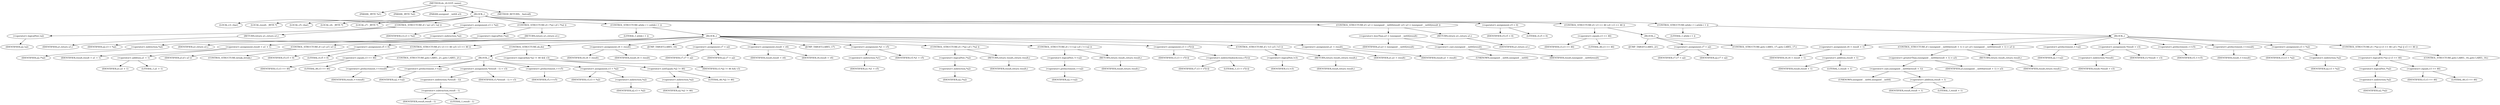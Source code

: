 digraph do_rfc1035_name {  
"1000106" [label = "(METHOD,do_rfc1035_name)" ]
"1000107" [label = "(PARAM,_BYTE *a1)" ]
"1000108" [label = "(PARAM,_BYTE *a2)" ]
"1000109" [label = "(PARAM,unsigned __int64 a3)" ]
"1000110" [label = "(BLOCK,,)" ]
"1000111" [label = "(LOCAL,v3: char)" ]
"1000112" [label = "(LOCAL,result: _BYTE *)" ]
"1000113" [label = "(LOCAL,v5: char)" ]
"1000114" [label = "(LOCAL,v6: _BYTE *)" ]
"1000115" [label = "(LOCAL,v7: _BYTE *)" ]
"1000116" [label = "(CONTROL_STRUCTURE,if ( !a2 ),if ( !a2 ))" ]
"1000117" [label = "(<operator>.logicalNot,!a2)" ]
"1000118" [label = "(IDENTIFIER,a2,!a2)" ]
"1000119" [label = "(RETURN,return a1;,return a1;)" ]
"1000120" [label = "(IDENTIFIER,a1,return a1;)" ]
"1000121" [label = "(<operator>.assignment,v3 = *a2)" ]
"1000122" [label = "(IDENTIFIER,v3,v3 = *a2)" ]
"1000123" [label = "(<operator>.indirection,*a2)" ]
"1000124" [label = "(IDENTIFIER,a2,v3 = *a2)" ]
"1000125" [label = "(CONTROL_STRUCTURE,if ( !*a2 ),if ( !*a2 ))" ]
"1000126" [label = "(<operator>.logicalNot,!*a2)" ]
"1000127" [label = "(<operator>.indirection,*a2)" ]
"1000128" [label = "(IDENTIFIER,a2,!*a2)" ]
"1000129" [label = "(RETURN,return a1;,return a1;)" ]
"1000130" [label = "(IDENTIFIER,a1,return a1;)" ]
"1000131" [label = "(CONTROL_STRUCTURE,while ( 1 ),while ( 1 ))" ]
"1000132" [label = "(LITERAL,1,while ( 1 ))" ]
"1000133" [label = "(BLOCK,,)" ]
"1000134" [label = "(<operator>.assignment,result = a1 + 1)" ]
"1000135" [label = "(IDENTIFIER,result,result = a1 + 1)" ]
"1000136" [label = "(<operator>.addition,a1 + 1)" ]
"1000137" [label = "(IDENTIFIER,a1,a1 + 1)" ]
"1000138" [label = "(LITERAL,1,a1 + 1)" ]
"1000139" [label = "(CONTROL_STRUCTURE,if ( a3 ),if ( a3 ))" ]
"1000140" [label = "(IDENTIFIER,a3,if ( a3 ))" ]
"1000141" [label = "(CONTROL_STRUCTURE,break;,break;)" ]
"1000142" [label = "(<operator>.assignment,v5 = 0)" ]
"1000143" [label = "(IDENTIFIER,v5,v5 = 0)" ]
"1000144" [label = "(LITERAL,0,v5 = 0)" ]
"1000145" [label = "(CONTROL_STRUCTURE,if ( v3 == 46 ),if ( v3 == 46 ))" ]
"1000146" [label = "(<operator>.equals,v3 == 46)" ]
"1000147" [label = "(IDENTIFIER,v3,v3 == 46)" ]
"1000148" [label = "(LITERAL,46,v3 == 46)" ]
"1000149" [label = "(CONTROL_STRUCTURE,goto LABEL_21;,goto LABEL_21;)" ]
"1000150" [label = "(CONTROL_STRUCTURE,do,do)" ]
"1000151" [label = "(BLOCK,,)" ]
"1000152" [label = "(<operator>.preIncrement,++result)" ]
"1000153" [label = "(IDENTIFIER,result,++result)" ]
"1000154" [label = "(<operator>.preIncrement,++a2)" ]
"1000155" [label = "(IDENTIFIER,a2,++a2)" ]
"1000156" [label = "(<operator>.assignment,*(result - 1) = v3)" ]
"1000157" [label = "(<operator>.indirection,*(result - 1))" ]
"1000158" [label = "(<operator>.subtraction,result - 1)" ]
"1000159" [label = "(IDENTIFIER,result,result - 1)" ]
"1000160" [label = "(LITERAL,1,result - 1)" ]
"1000161" [label = "(IDENTIFIER,v3,*(result - 1) = v3)" ]
"1000162" [label = "(<operator>.preIncrement,++v5)" ]
"1000163" [label = "(IDENTIFIER,v5,++v5)" ]
"1000164" [label = "(<operator>.assignment,v3 = *a2)" ]
"1000165" [label = "(IDENTIFIER,v3,v3 = *a2)" ]
"1000166" [label = "(<operator>.indirection,*a2)" ]
"1000167" [label = "(IDENTIFIER,a2,v3 = *a2)" ]
"1000168" [label = "(<operator>.logicalAnd,*a2 != 46 && v3)" ]
"1000169" [label = "(<operator>.notEquals,*a2 != 46)" ]
"1000170" [label = "(<operator>.indirection,*a2)" ]
"1000171" [label = "(IDENTIFIER,a2,*a2 != 46)" ]
"1000172" [label = "(LITERAL,46,*a2 != 46)" ]
"1000173" [label = "(IDENTIFIER,v3,*a2 != 46 && v3)" ]
"1000174" [label = "(<operator>.assignment,v6 = result)" ]
"1000175" [label = "(IDENTIFIER,v6,v6 = result)" ]
"1000176" [label = "(IDENTIFIER,result,v6 = result)" ]
"1000177" [label = "(JUMP_TARGET,LABEL_16)" ]
"1000178" [label = "(<operator>.assignment,v7 = a2)" ]
"1000179" [label = "(IDENTIFIER,v7,v7 = a2)" ]
"1000180" [label = "(IDENTIFIER,a2,v7 = a2)" ]
"1000181" [label = "(<operator>.assignment,result = v6)" ]
"1000182" [label = "(IDENTIFIER,result,result = v6)" ]
"1000183" [label = "(IDENTIFIER,v6,result = v6)" ]
"1000184" [label = "(JUMP_TARGET,LABEL_17)" ]
"1000185" [label = "(<operator>.assignment,*a1 = v5)" ]
"1000186" [label = "(<operator>.indirection,*a1)" ]
"1000187" [label = "(IDENTIFIER,a1,*a1 = v5)" ]
"1000188" [label = "(IDENTIFIER,v5,*a1 = v5)" ]
"1000189" [label = "(CONTROL_STRUCTURE,if ( !*a2 ),if ( !*a2 ))" ]
"1000190" [label = "(<operator>.logicalNot,!*a2)" ]
"1000191" [label = "(<operator>.indirection,*a2)" ]
"1000192" [label = "(IDENTIFIER,a2,!*a2)" ]
"1000193" [label = "(RETURN,return result;,return result;)" ]
"1000194" [label = "(IDENTIFIER,result,return result;)" ]
"1000195" [label = "(CONTROL_STRUCTURE,if ( !++a2 ),if ( !++a2 ))" ]
"1000196" [label = "(<operator>.logicalNot,!++a2)" ]
"1000197" [label = "(<operator>.preIncrement,++a2)" ]
"1000198" [label = "(IDENTIFIER,a2,++a2)" ]
"1000199" [label = "(RETURN,return result;,return result;)" ]
"1000200" [label = "(IDENTIFIER,result,return result;)" ]
"1000201" [label = "(<operator>.assignment,v3 = v7[1])" ]
"1000202" [label = "(IDENTIFIER,v3,v3 = v7[1])" ]
"1000203" [label = "(<operator>.indirectIndexAccess,v7[1])" ]
"1000204" [label = "(IDENTIFIER,v7,v3 = v7[1])" ]
"1000205" [label = "(LITERAL,1,v3 = v7[1])" ]
"1000206" [label = "(CONTROL_STRUCTURE,if ( !v3 ),if ( !v3 ))" ]
"1000207" [label = "(<operator>.logicalNot,!v3)" ]
"1000208" [label = "(IDENTIFIER,v3,!v3)" ]
"1000209" [label = "(RETURN,return result;,return result;)" ]
"1000210" [label = "(IDENTIFIER,result,return result;)" ]
"1000211" [label = "(<operator>.assignment,a1 = result)" ]
"1000212" [label = "(IDENTIFIER,a1,a1 = result)" ]
"1000213" [label = "(IDENTIFIER,result,a1 = result)" ]
"1000214" [label = "(CONTROL_STRUCTURE,if ( a3 < (unsigned __int64)result ),if ( a3 < (unsigned __int64)result ))" ]
"1000215" [label = "(<operator>.lessThan,a3 < (unsigned __int64)result)" ]
"1000216" [label = "(IDENTIFIER,a3,a3 < (unsigned __int64)result)" ]
"1000217" [label = "(<operator>.cast,(unsigned __int64)result)" ]
"1000218" [label = "(UNKNOWN,unsigned __int64,unsigned __int64)" ]
"1000219" [label = "(IDENTIFIER,result,(unsigned __int64)result)" ]
"1000220" [label = "(RETURN,return a1;,return a1;)" ]
"1000221" [label = "(IDENTIFIER,a1,return a1;)" ]
"1000222" [label = "(<operator>.assignment,v5 = 0)" ]
"1000223" [label = "(IDENTIFIER,v5,v5 = 0)" ]
"1000224" [label = "(LITERAL,0,v5 = 0)" ]
"1000225" [label = "(CONTROL_STRUCTURE,if ( v3 == 46 ),if ( v3 == 46 ))" ]
"1000226" [label = "(<operator>.equals,v3 == 46)" ]
"1000227" [label = "(IDENTIFIER,v3,v3 == 46)" ]
"1000228" [label = "(LITERAL,46,v3 == 46)" ]
"1000229" [label = "(BLOCK,,)" ]
"1000230" [label = "(JUMP_TARGET,LABEL_21)" ]
"1000231" [label = "(<operator>.assignment,v7 = a2)" ]
"1000232" [label = "(IDENTIFIER,v7,v7 = a2)" ]
"1000233" [label = "(IDENTIFIER,a2,v7 = a2)" ]
"1000234" [label = "(CONTROL_STRUCTURE,goto LABEL_17;,goto LABEL_17;)" ]
"1000235" [label = "(CONTROL_STRUCTURE,while ( 1 ),while ( 1 ))" ]
"1000236" [label = "(LITERAL,1,while ( 1 ))" ]
"1000237" [label = "(BLOCK,,)" ]
"1000238" [label = "(<operator>.assignment,v6 = result + 1)" ]
"1000239" [label = "(IDENTIFIER,v6,v6 = result + 1)" ]
"1000240" [label = "(<operator>.addition,result + 1)" ]
"1000241" [label = "(IDENTIFIER,result,result + 1)" ]
"1000242" [label = "(LITERAL,1,result + 1)" ]
"1000243" [label = "(CONTROL_STRUCTURE,if ( (unsigned __int64)(result + 1) > a3 ),if ( (unsigned __int64)(result + 1) > a3 ))" ]
"1000244" [label = "(<operator>.greaterThan,(unsigned __int64)(result + 1) > a3)" ]
"1000245" [label = "(<operator>.cast,(unsigned __int64)(result + 1))" ]
"1000246" [label = "(UNKNOWN,unsigned __int64,unsigned __int64)" ]
"1000247" [label = "(<operator>.addition,result + 1)" ]
"1000248" [label = "(IDENTIFIER,result,result + 1)" ]
"1000249" [label = "(LITERAL,1,result + 1)" ]
"1000250" [label = "(IDENTIFIER,a3,(unsigned __int64)(result + 1) > a3)" ]
"1000251" [label = "(RETURN,return result;,return result;)" ]
"1000252" [label = "(IDENTIFIER,result,return result;)" ]
"1000253" [label = "(<operator>.preIncrement,++a2)" ]
"1000254" [label = "(IDENTIFIER,a2,++a2)" ]
"1000255" [label = "(<operator>.assignment,*result = v3)" ]
"1000256" [label = "(<operator>.indirection,*result)" ]
"1000257" [label = "(IDENTIFIER,result,*result = v3)" ]
"1000258" [label = "(IDENTIFIER,v3,*result = v3)" ]
"1000259" [label = "(<operator>.preIncrement,++v5)" ]
"1000260" [label = "(IDENTIFIER,v5,++v5)" ]
"1000261" [label = "(<operator>.preIncrement,++result)" ]
"1000262" [label = "(IDENTIFIER,result,++result)" ]
"1000263" [label = "(<operator>.assignment,v3 = *a2)" ]
"1000264" [label = "(IDENTIFIER,v3,v3 = *a2)" ]
"1000265" [label = "(<operator>.indirection,*a2)" ]
"1000266" [label = "(IDENTIFIER,a2,v3 = *a2)" ]
"1000267" [label = "(CONTROL_STRUCTURE,if ( !*a2 || v3 == 46 ),if ( !*a2 || v3 == 46 ))" ]
"1000268" [label = "(<operator>.logicalOr,!*a2 || v3 == 46)" ]
"1000269" [label = "(<operator>.logicalNot,!*a2)" ]
"1000270" [label = "(<operator>.indirection,*a2)" ]
"1000271" [label = "(IDENTIFIER,a2,!*a2)" ]
"1000272" [label = "(<operator>.equals,v3 == 46)" ]
"1000273" [label = "(IDENTIFIER,v3,v3 == 46)" ]
"1000274" [label = "(LITERAL,46,v3 == 46)" ]
"1000275" [label = "(CONTROL_STRUCTURE,goto LABEL_16;,goto LABEL_16;)" ]
"1000276" [label = "(METHOD_RETURN,__fastcall)" ]
  "1000106" -> "1000107" 
  "1000106" -> "1000108" 
  "1000106" -> "1000109" 
  "1000106" -> "1000110" 
  "1000106" -> "1000276" 
  "1000110" -> "1000111" 
  "1000110" -> "1000112" 
  "1000110" -> "1000113" 
  "1000110" -> "1000114" 
  "1000110" -> "1000115" 
  "1000110" -> "1000116" 
  "1000110" -> "1000121" 
  "1000110" -> "1000125" 
  "1000110" -> "1000131" 
  "1000110" -> "1000214" 
  "1000110" -> "1000222" 
  "1000110" -> "1000225" 
  "1000110" -> "1000235" 
  "1000116" -> "1000117" 
  "1000116" -> "1000119" 
  "1000117" -> "1000118" 
  "1000119" -> "1000120" 
  "1000121" -> "1000122" 
  "1000121" -> "1000123" 
  "1000123" -> "1000124" 
  "1000125" -> "1000126" 
  "1000125" -> "1000129" 
  "1000126" -> "1000127" 
  "1000127" -> "1000128" 
  "1000129" -> "1000130" 
  "1000131" -> "1000132" 
  "1000131" -> "1000133" 
  "1000133" -> "1000134" 
  "1000133" -> "1000139" 
  "1000133" -> "1000142" 
  "1000133" -> "1000145" 
  "1000133" -> "1000150" 
  "1000133" -> "1000174" 
  "1000133" -> "1000177" 
  "1000133" -> "1000178" 
  "1000133" -> "1000181" 
  "1000133" -> "1000184" 
  "1000133" -> "1000185" 
  "1000133" -> "1000189" 
  "1000133" -> "1000195" 
  "1000133" -> "1000201" 
  "1000133" -> "1000206" 
  "1000133" -> "1000211" 
  "1000134" -> "1000135" 
  "1000134" -> "1000136" 
  "1000136" -> "1000137" 
  "1000136" -> "1000138" 
  "1000139" -> "1000140" 
  "1000139" -> "1000141" 
  "1000142" -> "1000143" 
  "1000142" -> "1000144" 
  "1000145" -> "1000146" 
  "1000145" -> "1000149" 
  "1000146" -> "1000147" 
  "1000146" -> "1000148" 
  "1000150" -> "1000151" 
  "1000150" -> "1000168" 
  "1000151" -> "1000152" 
  "1000151" -> "1000154" 
  "1000151" -> "1000156" 
  "1000151" -> "1000162" 
  "1000151" -> "1000164" 
  "1000152" -> "1000153" 
  "1000154" -> "1000155" 
  "1000156" -> "1000157" 
  "1000156" -> "1000161" 
  "1000157" -> "1000158" 
  "1000158" -> "1000159" 
  "1000158" -> "1000160" 
  "1000162" -> "1000163" 
  "1000164" -> "1000165" 
  "1000164" -> "1000166" 
  "1000166" -> "1000167" 
  "1000168" -> "1000169" 
  "1000168" -> "1000173" 
  "1000169" -> "1000170" 
  "1000169" -> "1000172" 
  "1000170" -> "1000171" 
  "1000174" -> "1000175" 
  "1000174" -> "1000176" 
  "1000178" -> "1000179" 
  "1000178" -> "1000180" 
  "1000181" -> "1000182" 
  "1000181" -> "1000183" 
  "1000185" -> "1000186" 
  "1000185" -> "1000188" 
  "1000186" -> "1000187" 
  "1000189" -> "1000190" 
  "1000189" -> "1000193" 
  "1000190" -> "1000191" 
  "1000191" -> "1000192" 
  "1000193" -> "1000194" 
  "1000195" -> "1000196" 
  "1000195" -> "1000199" 
  "1000196" -> "1000197" 
  "1000197" -> "1000198" 
  "1000199" -> "1000200" 
  "1000201" -> "1000202" 
  "1000201" -> "1000203" 
  "1000203" -> "1000204" 
  "1000203" -> "1000205" 
  "1000206" -> "1000207" 
  "1000206" -> "1000209" 
  "1000207" -> "1000208" 
  "1000209" -> "1000210" 
  "1000211" -> "1000212" 
  "1000211" -> "1000213" 
  "1000214" -> "1000215" 
  "1000214" -> "1000220" 
  "1000215" -> "1000216" 
  "1000215" -> "1000217" 
  "1000217" -> "1000218" 
  "1000217" -> "1000219" 
  "1000220" -> "1000221" 
  "1000222" -> "1000223" 
  "1000222" -> "1000224" 
  "1000225" -> "1000226" 
  "1000225" -> "1000229" 
  "1000226" -> "1000227" 
  "1000226" -> "1000228" 
  "1000229" -> "1000230" 
  "1000229" -> "1000231" 
  "1000229" -> "1000234" 
  "1000231" -> "1000232" 
  "1000231" -> "1000233" 
  "1000235" -> "1000236" 
  "1000235" -> "1000237" 
  "1000237" -> "1000238" 
  "1000237" -> "1000243" 
  "1000237" -> "1000253" 
  "1000237" -> "1000255" 
  "1000237" -> "1000259" 
  "1000237" -> "1000261" 
  "1000237" -> "1000263" 
  "1000237" -> "1000267" 
  "1000238" -> "1000239" 
  "1000238" -> "1000240" 
  "1000240" -> "1000241" 
  "1000240" -> "1000242" 
  "1000243" -> "1000244" 
  "1000243" -> "1000251" 
  "1000244" -> "1000245" 
  "1000244" -> "1000250" 
  "1000245" -> "1000246" 
  "1000245" -> "1000247" 
  "1000247" -> "1000248" 
  "1000247" -> "1000249" 
  "1000251" -> "1000252" 
  "1000253" -> "1000254" 
  "1000255" -> "1000256" 
  "1000255" -> "1000258" 
  "1000256" -> "1000257" 
  "1000259" -> "1000260" 
  "1000261" -> "1000262" 
  "1000263" -> "1000264" 
  "1000263" -> "1000265" 
  "1000265" -> "1000266" 
  "1000267" -> "1000268" 
  "1000267" -> "1000275" 
  "1000268" -> "1000269" 
  "1000268" -> "1000272" 
  "1000269" -> "1000270" 
  "1000270" -> "1000271" 
  "1000272" -> "1000273" 
  "1000272" -> "1000274" 
}
